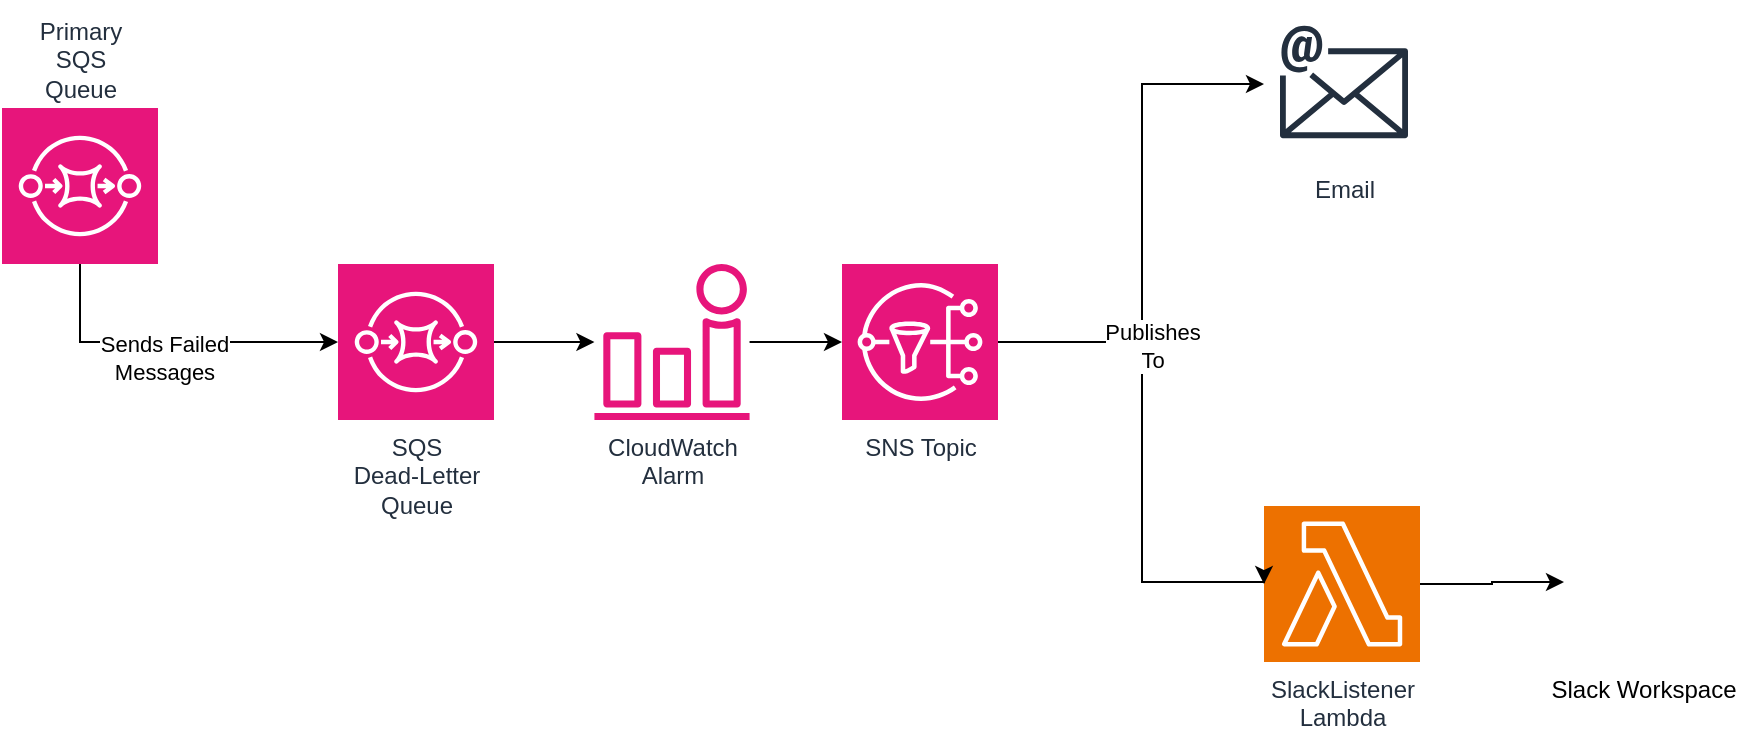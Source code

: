 <mxfile version="22.0.2" type="device">
  <diagram name="Page-1" id="xPr-v-YLG5YZIn14dwJp">
    <mxGraphModel dx="1215" dy="708" grid="0" gridSize="10" guides="1" tooltips="1" connect="1" arrows="1" fold="1" page="0" pageScale="1" pageWidth="850" pageHeight="1100" background="none" math="0" shadow="0">
      <root>
        <mxCell id="0" />
        <mxCell id="1" parent="0" />
        <mxCell id="ukpr6mfo0_PyLrIER5j_-1" value="Primary&lt;br&gt;SQS&lt;br&gt;Queue" style="sketch=0;points=[[0,0,0],[0.25,0,0],[0.5,0,0],[0.75,0,0],[1,0,0],[0,1,0],[0.25,1,0],[0.5,1,0],[0.75,1,0],[1,1,0],[0,0.25,0],[0,0.5,0],[0,0.75,0],[1,0.25,0],[1,0.5,0],[1,0.75,0]];outlineConnect=0;fontColor=#232F3E;fillColor=#E7157B;strokeColor=#ffffff;dashed=0;verticalLabelPosition=top;verticalAlign=bottom;align=center;html=1;fontSize=12;fontStyle=0;aspect=fixed;shape=mxgraph.aws4.resourceIcon;resIcon=mxgraph.aws4.sqs;labelPosition=center;" vertex="1" parent="1">
          <mxGeometry x="90" y="202" width="78" height="78" as="geometry" />
        </mxCell>
        <mxCell id="ukpr6mfo0_PyLrIER5j_-16" style="edgeStyle=orthogonalEdgeStyle;rounded=0;orthogonalLoop=1;jettySize=auto;html=1;" edge="1" parent="1" source="ukpr6mfo0_PyLrIER5j_-2" target="ukpr6mfo0_PyLrIER5j_-15">
          <mxGeometry relative="1" as="geometry" />
        </mxCell>
        <mxCell id="ukpr6mfo0_PyLrIER5j_-2" value="SlackListener&lt;br&gt;Lambda" style="sketch=0;points=[[0,0,0],[0.25,0,0],[0.5,0,0],[0.75,0,0],[1,0,0],[0,1,0],[0.25,1,0],[0.5,1,0],[0.75,1,0],[1,1,0],[0,0.25,0],[0,0.5,0],[0,0.75,0],[1,0.25,0],[1,0.5,0],[1,0.75,0]];outlineConnect=0;fontColor=#232F3E;fillColor=#ED7100;strokeColor=#ffffff;dashed=0;verticalLabelPosition=bottom;verticalAlign=top;align=center;html=1;fontSize=12;fontStyle=0;aspect=fixed;shape=mxgraph.aws4.resourceIcon;resIcon=mxgraph.aws4.lambda;" vertex="1" parent="1">
          <mxGeometry x="721" y="401" width="78" height="78" as="geometry" />
        </mxCell>
        <mxCell id="ukpr6mfo0_PyLrIER5j_-11" style="edgeStyle=orthogonalEdgeStyle;rounded=0;orthogonalLoop=1;jettySize=auto;html=1;" edge="1" parent="1" source="ukpr6mfo0_PyLrIER5j_-3" target="ukpr6mfo0_PyLrIER5j_-5">
          <mxGeometry relative="1" as="geometry">
            <Array as="points">
              <mxPoint x="660" y="319" />
              <mxPoint x="660" y="190" />
            </Array>
          </mxGeometry>
        </mxCell>
        <mxCell id="ukpr6mfo0_PyLrIER5j_-3" value="SNS Topic" style="sketch=0;points=[[0,0,0],[0.25,0,0],[0.5,0,0],[0.75,0,0],[1,0,0],[0,1,0],[0.25,1,0],[0.5,1,0],[0.75,1,0],[1,1,0],[0,0.25,0],[0,0.5,0],[0,0.75,0],[1,0.25,0],[1,0.5,0],[1,0.75,0]];outlineConnect=0;fontColor=#232F3E;fillColor=#E7157B;strokeColor=#ffffff;dashed=0;verticalLabelPosition=bottom;verticalAlign=top;align=center;html=1;fontSize=12;fontStyle=0;aspect=fixed;shape=mxgraph.aws4.resourceIcon;resIcon=mxgraph.aws4.sns;" vertex="1" parent="1">
          <mxGeometry x="510" y="280" width="78" height="78" as="geometry" />
        </mxCell>
        <mxCell id="ukpr6mfo0_PyLrIER5j_-8" style="edgeStyle=orthogonalEdgeStyle;rounded=0;orthogonalLoop=1;jettySize=auto;html=1;" edge="1" parent="1" source="ukpr6mfo0_PyLrIER5j_-9" target="ukpr6mfo0_PyLrIER5j_-3">
          <mxGeometry relative="1" as="geometry" />
        </mxCell>
        <mxCell id="ukpr6mfo0_PyLrIER5j_-10" style="edgeStyle=orthogonalEdgeStyle;rounded=0;orthogonalLoop=1;jettySize=auto;html=1;" edge="1" parent="1" source="ukpr6mfo0_PyLrIER5j_-4" target="ukpr6mfo0_PyLrIER5j_-9">
          <mxGeometry relative="1" as="geometry" />
        </mxCell>
        <mxCell id="ukpr6mfo0_PyLrIER5j_-4" value="SQS &lt;br&gt;Dead-Letter &lt;br&gt;Queue" style="sketch=0;points=[[0,0,0],[0.25,0,0],[0.5,0,0],[0.75,0,0],[1,0,0],[0,1,0],[0.25,1,0],[0.5,1,0],[0.75,1,0],[1,1,0],[0,0.25,0],[0,0.5,0],[0,0.75,0],[1,0.25,0],[1,0.5,0],[1,0.75,0]];outlineConnect=0;fontColor=#232F3E;fillColor=#E7157B;strokeColor=#ffffff;dashed=0;verticalLabelPosition=bottom;verticalAlign=top;align=center;html=1;fontSize=12;fontStyle=0;aspect=fixed;shape=mxgraph.aws4.resourceIcon;resIcon=mxgraph.aws4.sqs;" vertex="1" parent="1">
          <mxGeometry x="258" y="280" width="78" height="78" as="geometry" />
        </mxCell>
        <mxCell id="ukpr6mfo0_PyLrIER5j_-5" value="Email" style="sketch=0;outlineConnect=0;fontColor=#232F3E;gradientColor=none;strokeColor=#232F3E;fillColor=#ffffff;dashed=0;verticalLabelPosition=bottom;verticalAlign=top;align=center;html=1;fontSize=12;fontStyle=0;aspect=fixed;shape=mxgraph.aws4.resourceIcon;resIcon=mxgraph.aws4.email;" vertex="1" parent="1">
          <mxGeometry x="721" y="149" width="80" height="80" as="geometry" />
        </mxCell>
        <mxCell id="ukpr6mfo0_PyLrIER5j_-6" style="edgeStyle=orthogonalEdgeStyle;rounded=0;orthogonalLoop=1;jettySize=auto;html=1;entryX=0;entryY=0.5;entryDx=0;entryDy=0;entryPerimeter=0;exitX=0.5;exitY=1;exitDx=0;exitDy=0;exitPerimeter=0;" edge="1" parent="1" source="ukpr6mfo0_PyLrIER5j_-1" target="ukpr6mfo0_PyLrIER5j_-4">
          <mxGeometry relative="1" as="geometry" />
        </mxCell>
        <mxCell id="ukpr6mfo0_PyLrIER5j_-7" value="Sends Failed &lt;br&gt;Messages" style="edgeLabel;html=1;align=center;verticalAlign=middle;resizable=0;points=[];" vertex="1" connectable="0" parent="ukpr6mfo0_PyLrIER5j_-6">
          <mxGeometry x="-0.52" y="-1" relative="1" as="geometry">
            <mxPoint x="40" y="7" as="offset" />
          </mxGeometry>
        </mxCell>
        <mxCell id="ukpr6mfo0_PyLrIER5j_-9" value="CloudWatch&lt;br&gt;Alarm" style="sketch=0;outlineConnect=0;fontColor=#232F3E;gradientColor=none;fillColor=#E7157B;strokeColor=none;dashed=0;verticalLabelPosition=bottom;verticalAlign=top;align=center;html=1;fontSize=12;fontStyle=0;aspect=fixed;pointerEvents=1;shape=mxgraph.aws4.alarm;" vertex="1" parent="1">
          <mxGeometry x="386" y="280" width="78" height="78" as="geometry" />
        </mxCell>
        <mxCell id="ukpr6mfo0_PyLrIER5j_-12" style="edgeStyle=orthogonalEdgeStyle;rounded=0;orthogonalLoop=1;jettySize=auto;html=1;entryX=0;entryY=0.5;entryDx=0;entryDy=0;entryPerimeter=0;" edge="1" parent="1" source="ukpr6mfo0_PyLrIER5j_-3" target="ukpr6mfo0_PyLrIER5j_-2">
          <mxGeometry relative="1" as="geometry">
            <Array as="points">
              <mxPoint x="660" y="319" />
              <mxPoint x="660" y="439" />
            </Array>
          </mxGeometry>
        </mxCell>
        <mxCell id="ukpr6mfo0_PyLrIER5j_-13" value="Publishes&lt;br&gt;To" style="edgeLabel;html=1;align=center;verticalAlign=middle;resizable=0;points=[];" vertex="1" connectable="0" parent="ukpr6mfo0_PyLrIER5j_-12">
          <mxGeometry x="-0.673" y="-2" relative="1" as="geometry">
            <mxPoint x="35" as="offset" />
          </mxGeometry>
        </mxCell>
        <mxCell id="ukpr6mfo0_PyLrIER5j_-15" value="Slack Workspace" style="shape=image;verticalLabelPosition=bottom;labelBackgroundColor=default;verticalAlign=top;aspect=fixed;imageAspect=0;image=https://upload.wikimedia.org/wikipedia/commons/thumb/d/d5/Slack_icon_2019.svg/2048px-Slack_icon_2019.svg.png;" vertex="1" parent="1">
          <mxGeometry x="871" y="399" width="80" height="80" as="geometry" />
        </mxCell>
      </root>
    </mxGraphModel>
  </diagram>
</mxfile>
